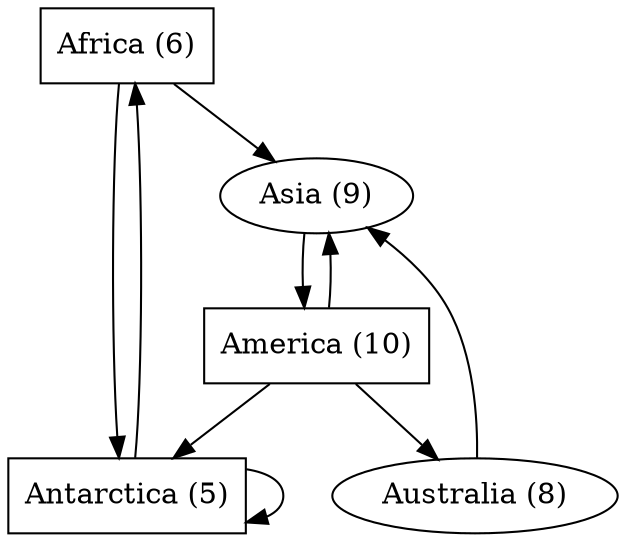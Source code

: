 digraph G { 
"Africa"[label="\N (6)", color=black, shape=polygon ]
"Africa"->"Antarctica"
"Africa"->"Asia"
"Antarctica"[label="\N (5)", color=black, shape=polygon ]
"Antarctica"->"Africa"
"Antarctica"->"Antarctica"
"America"[label="\N (10)", color=black, shape=polygon ]
"America"->"Asia"
"America"->"Antarctica"
"America"->"Australia"
"Australia"[label="\N (8)" , color=black ]
"Australia"->"Asia"
"Asia"[label="\N (9)" , color=black ]
"Asia"->"America"
}
